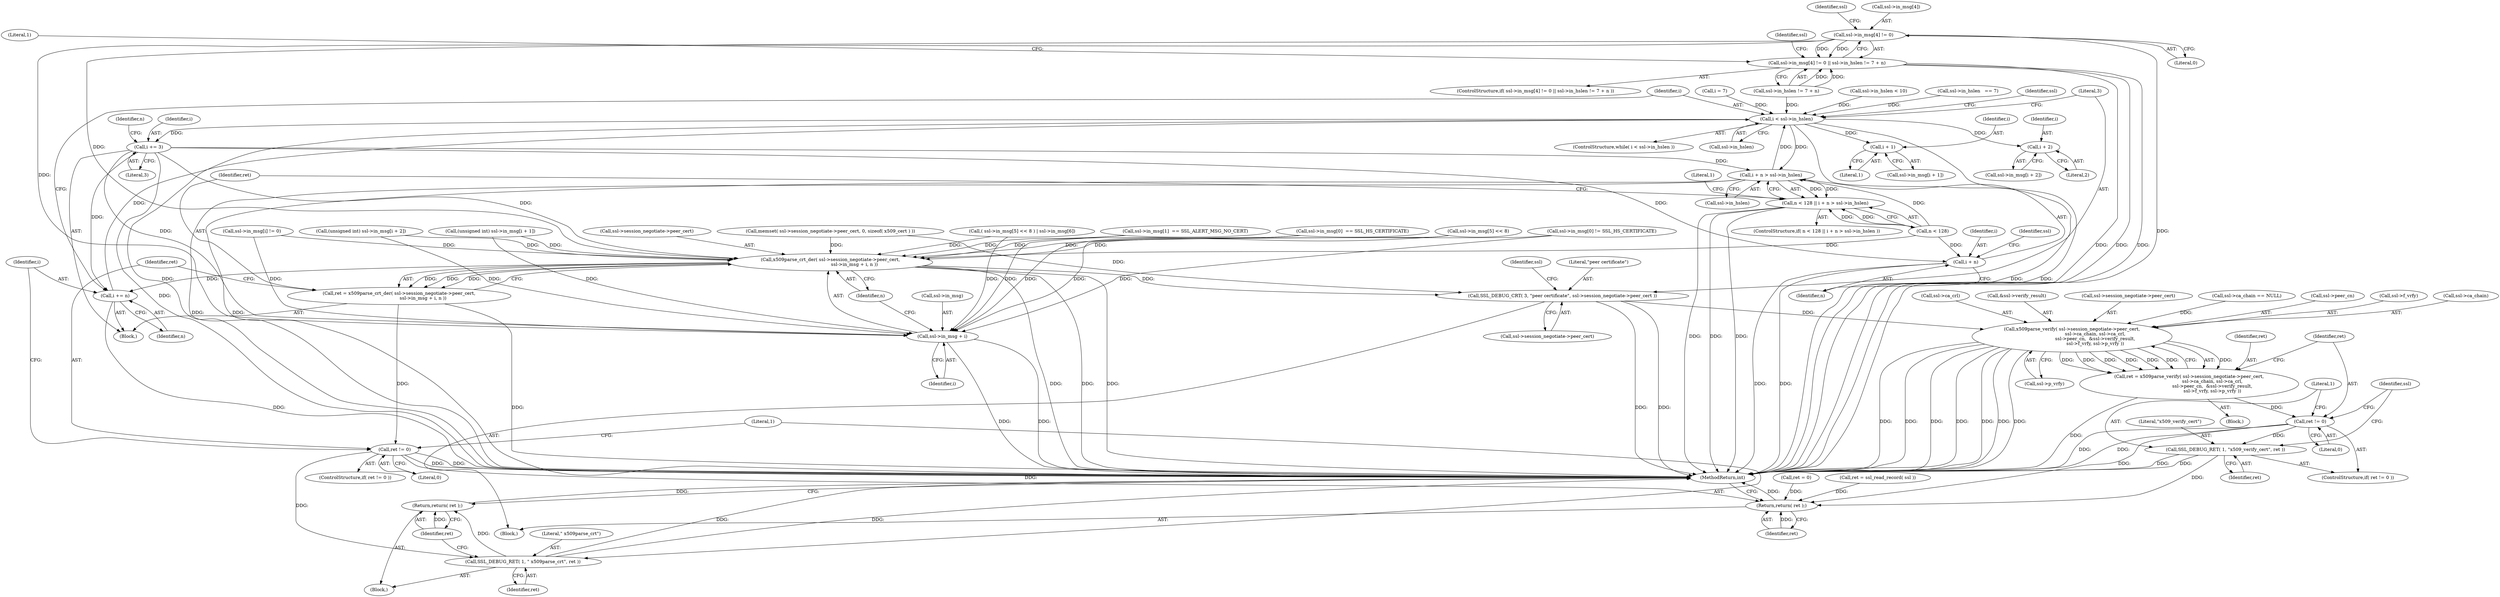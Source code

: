 digraph "0_polarssl_1922a4e6aade7b1d685af19d4d9339ddb5c02859@array" {
"1000330" [label="(Call,ssl->in_msg[4] != 0)"];
"1000329" [label="(Call,ssl->in_msg[4] != 0 || ssl->in_hslen != 7 + n)"];
"1000452" [label="(Call,x509parse_crt_der( ssl->session_negotiate->peer_cert,\n                                 ssl->in_msg + i, n ))"];
"1000450" [label="(Call,ret = x509parse_crt_der( ssl->session_negotiate->peer_cert,\n                                 ssl->in_msg + i, n ))"];
"1000465" [label="(Call,ret != 0)"];
"1000469" [label="(Call,SSL_DEBUG_RET( 1, \" x509parse_crt\", ret ))"];
"1000473" [label="(Return,return( ret );)"];
"1000552" [label="(Return,return( ret );)"];
"1000475" [label="(Call,i += n)"];
"1000386" [label="(Call,i < ssl->in_hslen)"];
"1000416" [label="(Call,i + 1)"];
"1000426" [label="(Call,i + 2)"];
"1000429" [label="(Call,i += 3)"];
"1000437" [label="(Call,i + n > ssl->in_hslen)"];
"1000433" [label="(Call,n < 128 || i + n > ssl->in_hslen)"];
"1000438" [label="(Call,i + n)"];
"1000458" [label="(Call,ssl->in_msg + i)"];
"1000478" [label="(Call,SSL_DEBUG_CRT( 3, \"peer certificate\", ssl->session_negotiate->peer_cert ))"];
"1000507" [label="(Call,x509parse_verify( ssl->session_negotiate->peer_cert,\n                                ssl->ca_chain, ssl->ca_crl,\n                                ssl->peer_cn,  &ssl->verify_result,\n                                ssl->f_vrfy, ssl->p_vrfy ))"];
"1000505" [label="(Call,ret = x509parse_verify( ssl->session_negotiate->peer_cert,\n                                ssl->ca_chain, ssl->ca_crl,\n                                ssl->peer_cn,  &ssl->verify_result,\n                                ssl->f_vrfy, ssl->p_vrfy ))"];
"1000533" [label="(Call,ret != 0)"];
"1000536" [label="(Call,SSL_DEBUG_RET( 1, \"x509_verify_cert\", ret ))"];
"1000494" [label="(Call,ssl->ca_chain == NULL)"];
"1000519" [label="(Call,ssl->peer_cn)"];
"1000382" [label="(Call,i = 7)"];
"1000453" [label="(Call,ssl->session_negotiate->peer_cert)"];
"1000391" [label="(Block,)"];
"1000477" [label="(Identifier,n)"];
"1000464" [label="(ControlStructure,if( ret != 0 ))"];
"1000469" [label="(Call,SSL_DEBUG_RET( 1, \" x509parse_crt\", ret ))"];
"1000533" [label="(Call,ret != 0)"];
"1000295" [label="(Call,ssl->in_msg[0] != SSL_HS_CERTIFICATE)"];
"1000475" [label="(Call,i += n)"];
"1000451" [label="(Identifier,ret)"];
"1000526" [label="(Call,ssl->f_vrfy)"];
"1000506" [label="(Identifier,ret)"];
"1000470" [label="(Literal,1)"];
"1000505" [label="(Call,ret = x509parse_verify( ssl->session_negotiate->peer_cert,\n                                ssl->ca_chain, ssl->ca_crl,\n                                ssl->peer_cn,  &ssl->verify_result,\n                                ssl->f_vrfy, ssl->p_vrfy ))"];
"1000492" [label="(Block,)"];
"1000532" [label="(ControlStructure,if( ret != 0 ))"];
"1000336" [label="(Literal,0)"];
"1000330" [label="(Call,ssl->in_msg[4] != 0)"];
"1000104" [label="(Block,)"];
"1000433" [label="(Call,n < 128 || i + n > ssl->in_hslen)"];
"1000466" [label="(Identifier,ret)"];
"1000479" [label="(Literal,3)"];
"1000418" [label="(Literal,1)"];
"1000437" [label="(Call,i + n > ssl->in_hslen)"];
"1000513" [label="(Call,ssl->ca_chain)"];
"1000302" [label="(Call,ssl->in_hslen < 10)"];
"1000232" [label="(Call,ssl->in_hslen   == 7)"];
"1000435" [label="(Identifier,n)"];
"1000478" [label="(Call,SSL_DEBUG_CRT( 3, \"peer certificate\", ssl->session_negotiate->peer_cert ))"];
"1000422" [label="(Call,ssl->in_msg[i + 2])"];
"1000428" [label="(Literal,2)"];
"1000432" [label="(ControlStructure,if( n < 128 || i + n > ssl->in_hslen ))"];
"1000346" [label="(Literal,1)"];
"1000536" [label="(Call,SSL_DEBUG_RET( 1, \"x509_verify_cert\", ret ))"];
"1000434" [label="(Call,n < 128)"];
"1000459" [label="(Call,ssl->in_msg)"];
"1000450" [label="(Call,ret = x509parse_crt_der( ssl->session_negotiate->peer_cert,\n                                 ssl->in_msg + i, n ))"];
"1000546" [label="(Call,ret = 0)"];
"1000481" [label="(Call,ssl->session_negotiate->peer_cert)"];
"1000535" [label="(Literal,0)"];
"1000329" [label="(Call,ssl->in_msg[4] != 0 || ssl->in_hslen != 7 + n)"];
"1000393" [label="(Call,ssl->in_msg[i] != 0)"];
"1000386" [label="(Call,i < ssl->in_hslen)"];
"1000430" [label="(Identifier,i)"];
"1000373" [label="(Call,memset( ssl->session_negotiate->peer_cert, 0, sizeof( x509_cert ) ))"];
"1000474" [label="(Identifier,ret)"];
"1000438" [label="(Call,i + n)"];
"1000140" [label="(Call,ret = ssl_read_record( ssl ))"];
"1000446" [label="(Literal,1)"];
"1000417" [label="(Identifier,i)"];
"1000385" [label="(ControlStructure,while( i < ssl->in_hslen ))"];
"1000529" [label="(Call,ssl->p_vrfy)"];
"1000463" [label="(Identifier,n)"];
"1000439" [label="(Identifier,i)"];
"1000507" [label="(Call,x509parse_verify( ssl->session_negotiate->peer_cert,\n                                ssl->ca_chain, ssl->ca_crl,\n                                ssl->peer_cn,  &ssl->verify_result,\n                                ssl->f_vrfy, ssl->p_vrfy ))"];
"1000355" [label="(Identifier,ssl)"];
"1000244" [label="(Call,ssl->in_msg[0]  == SSL_HS_CERTIFICATE)"];
"1000315" [label="(Call,( ssl->in_msg[5] << 8 ) | ssl->in_msg[6])"];
"1000537" [label="(Literal,1)"];
"1000426" [label="(Call,i + 2)"];
"1000396" [label="(Identifier,ssl)"];
"1000328" [label="(ControlStructure,if( ssl->in_msg[4] != 0 || ssl->in_hslen != 7 + n ))"];
"1000431" [label="(Literal,3)"];
"1000387" [label="(Identifier,i)"];
"1000190" [label="(Call,ssl->in_msg[1]  == SSL_ALERT_MSG_NO_CERT)"];
"1000516" [label="(Call,ssl->ca_crl)"];
"1000489" [label="(Identifier,ssl)"];
"1000442" [label="(Identifier,ssl)"];
"1000316" [label="(Call,ssl->in_msg[5] << 8)"];
"1000462" [label="(Identifier,i)"];
"1000429" [label="(Call,i += 3)"];
"1000468" [label="(Block,)"];
"1000420" [label="(Call,(unsigned int) ssl->in_msg[i + 2])"];
"1000452" [label="(Call,x509parse_crt_der( ssl->session_negotiate->peer_cert,\n                                 ssl->in_msg + i, n ))"];
"1000471" [label="(Literal,\" x509parse_crt\")"];
"1000476" [label="(Identifier,i)"];
"1000539" [label="(Identifier,ret)"];
"1000410" [label="(Call,(unsigned int) ssl->in_msg[i + 1])"];
"1000465" [label="(Call,ret != 0)"];
"1000554" [label="(MethodReturn,int)"];
"1000440" [label="(Identifier,n)"];
"1000534" [label="(Identifier,ret)"];
"1000480" [label="(Literal,\"peer certificate\")"];
"1000427" [label="(Identifier,i)"];
"1000553" [label="(Identifier,ret)"];
"1000388" [label="(Call,ssl->in_hslen)"];
"1000552" [label="(Return,return( ret );)"];
"1000522" [label="(Call,&ssl->verify_result)"];
"1000441" [label="(Call,ssl->in_hslen)"];
"1000339" [label="(Identifier,ssl)"];
"1000467" [label="(Literal,0)"];
"1000472" [label="(Identifier,ret)"];
"1000458" [label="(Call,ssl->in_msg + i)"];
"1000337" [label="(Call,ssl->in_hslen != 7 + n)"];
"1000543" [label="(Identifier,ssl)"];
"1000538" [label="(Literal,\"x509_verify_cert\")"];
"1000508" [label="(Call,ssl->session_negotiate->peer_cert)"];
"1000331" [label="(Call,ssl->in_msg[4])"];
"1000473" [label="(Return,return( ret );)"];
"1000416" [label="(Call,i + 1)"];
"1000412" [label="(Call,ssl->in_msg[i + 1])"];
"1000330" -> "1000329"  [label="AST: "];
"1000330" -> "1000336"  [label="CFG: "];
"1000331" -> "1000330"  [label="AST: "];
"1000336" -> "1000330"  [label="AST: "];
"1000339" -> "1000330"  [label="CFG: "];
"1000329" -> "1000330"  [label="CFG: "];
"1000330" -> "1000554"  [label="DDG: "];
"1000330" -> "1000329"  [label="DDG: "];
"1000330" -> "1000329"  [label="DDG: "];
"1000330" -> "1000452"  [label="DDG: "];
"1000330" -> "1000458"  [label="DDG: "];
"1000329" -> "1000328"  [label="AST: "];
"1000329" -> "1000337"  [label="CFG: "];
"1000337" -> "1000329"  [label="AST: "];
"1000346" -> "1000329"  [label="CFG: "];
"1000355" -> "1000329"  [label="CFG: "];
"1000329" -> "1000554"  [label="DDG: "];
"1000329" -> "1000554"  [label="DDG: "];
"1000329" -> "1000554"  [label="DDG: "];
"1000337" -> "1000329"  [label="DDG: "];
"1000337" -> "1000329"  [label="DDG: "];
"1000452" -> "1000450"  [label="AST: "];
"1000452" -> "1000463"  [label="CFG: "];
"1000453" -> "1000452"  [label="AST: "];
"1000458" -> "1000452"  [label="AST: "];
"1000463" -> "1000452"  [label="AST: "];
"1000450" -> "1000452"  [label="CFG: "];
"1000452" -> "1000554"  [label="DDG: "];
"1000452" -> "1000554"  [label="DDG: "];
"1000452" -> "1000554"  [label="DDG: "];
"1000452" -> "1000450"  [label="DDG: "];
"1000452" -> "1000450"  [label="DDG: "];
"1000452" -> "1000450"  [label="DDG: "];
"1000373" -> "1000452"  [label="DDG: "];
"1000393" -> "1000452"  [label="DDG: "];
"1000295" -> "1000452"  [label="DDG: "];
"1000410" -> "1000452"  [label="DDG: "];
"1000315" -> "1000452"  [label="DDG: "];
"1000316" -> "1000452"  [label="DDG: "];
"1000190" -> "1000452"  [label="DDG: "];
"1000420" -> "1000452"  [label="DDG: "];
"1000244" -> "1000452"  [label="DDG: "];
"1000429" -> "1000452"  [label="DDG: "];
"1000434" -> "1000452"  [label="DDG: "];
"1000452" -> "1000475"  [label="DDG: "];
"1000452" -> "1000478"  [label="DDG: "];
"1000450" -> "1000391"  [label="AST: "];
"1000451" -> "1000450"  [label="AST: "];
"1000466" -> "1000450"  [label="CFG: "];
"1000450" -> "1000554"  [label="DDG: "];
"1000450" -> "1000465"  [label="DDG: "];
"1000465" -> "1000464"  [label="AST: "];
"1000465" -> "1000467"  [label="CFG: "];
"1000466" -> "1000465"  [label="AST: "];
"1000467" -> "1000465"  [label="AST: "];
"1000470" -> "1000465"  [label="CFG: "];
"1000476" -> "1000465"  [label="CFG: "];
"1000465" -> "1000554"  [label="DDG: "];
"1000465" -> "1000554"  [label="DDG: "];
"1000465" -> "1000469"  [label="DDG: "];
"1000465" -> "1000552"  [label="DDG: "];
"1000469" -> "1000468"  [label="AST: "];
"1000469" -> "1000472"  [label="CFG: "];
"1000470" -> "1000469"  [label="AST: "];
"1000471" -> "1000469"  [label="AST: "];
"1000472" -> "1000469"  [label="AST: "];
"1000474" -> "1000469"  [label="CFG: "];
"1000469" -> "1000554"  [label="DDG: "];
"1000469" -> "1000554"  [label="DDG: "];
"1000469" -> "1000473"  [label="DDG: "];
"1000473" -> "1000468"  [label="AST: "];
"1000473" -> "1000474"  [label="CFG: "];
"1000474" -> "1000473"  [label="AST: "];
"1000554" -> "1000473"  [label="CFG: "];
"1000473" -> "1000554"  [label="DDG: "];
"1000474" -> "1000473"  [label="DDG: "];
"1000552" -> "1000104"  [label="AST: "];
"1000552" -> "1000553"  [label="CFG: "];
"1000553" -> "1000552"  [label="AST: "];
"1000554" -> "1000552"  [label="CFG: "];
"1000552" -> "1000554"  [label="DDG: "];
"1000553" -> "1000552"  [label="DDG: "];
"1000140" -> "1000552"  [label="DDG: "];
"1000533" -> "1000552"  [label="DDG: "];
"1000546" -> "1000552"  [label="DDG: "];
"1000536" -> "1000552"  [label="DDG: "];
"1000475" -> "1000391"  [label="AST: "];
"1000475" -> "1000477"  [label="CFG: "];
"1000476" -> "1000475"  [label="AST: "];
"1000477" -> "1000475"  [label="AST: "];
"1000387" -> "1000475"  [label="CFG: "];
"1000475" -> "1000554"  [label="DDG: "];
"1000475" -> "1000386"  [label="DDG: "];
"1000429" -> "1000475"  [label="DDG: "];
"1000386" -> "1000385"  [label="AST: "];
"1000386" -> "1000388"  [label="CFG: "];
"1000387" -> "1000386"  [label="AST: "];
"1000388" -> "1000386"  [label="AST: "];
"1000396" -> "1000386"  [label="CFG: "];
"1000479" -> "1000386"  [label="CFG: "];
"1000386" -> "1000554"  [label="DDG: "];
"1000386" -> "1000554"  [label="DDG: "];
"1000386" -> "1000554"  [label="DDG: "];
"1000382" -> "1000386"  [label="DDG: "];
"1000232" -> "1000386"  [label="DDG: "];
"1000302" -> "1000386"  [label="DDG: "];
"1000337" -> "1000386"  [label="DDG: "];
"1000437" -> "1000386"  [label="DDG: "];
"1000386" -> "1000416"  [label="DDG: "];
"1000386" -> "1000426"  [label="DDG: "];
"1000386" -> "1000429"  [label="DDG: "];
"1000386" -> "1000437"  [label="DDG: "];
"1000416" -> "1000412"  [label="AST: "];
"1000416" -> "1000418"  [label="CFG: "];
"1000417" -> "1000416"  [label="AST: "];
"1000418" -> "1000416"  [label="AST: "];
"1000412" -> "1000416"  [label="CFG: "];
"1000426" -> "1000422"  [label="AST: "];
"1000426" -> "1000428"  [label="CFG: "];
"1000427" -> "1000426"  [label="AST: "];
"1000428" -> "1000426"  [label="AST: "];
"1000422" -> "1000426"  [label="CFG: "];
"1000429" -> "1000391"  [label="AST: "];
"1000429" -> "1000431"  [label="CFG: "];
"1000430" -> "1000429"  [label="AST: "];
"1000431" -> "1000429"  [label="AST: "];
"1000435" -> "1000429"  [label="CFG: "];
"1000429" -> "1000554"  [label="DDG: "];
"1000429" -> "1000437"  [label="DDG: "];
"1000429" -> "1000438"  [label="DDG: "];
"1000429" -> "1000458"  [label="DDG: "];
"1000437" -> "1000433"  [label="AST: "];
"1000437" -> "1000441"  [label="CFG: "];
"1000438" -> "1000437"  [label="AST: "];
"1000441" -> "1000437"  [label="AST: "];
"1000433" -> "1000437"  [label="CFG: "];
"1000437" -> "1000554"  [label="DDG: "];
"1000437" -> "1000554"  [label="DDG: "];
"1000437" -> "1000433"  [label="DDG: "];
"1000437" -> "1000433"  [label="DDG: "];
"1000434" -> "1000437"  [label="DDG: "];
"1000433" -> "1000432"  [label="AST: "];
"1000433" -> "1000434"  [label="CFG: "];
"1000434" -> "1000433"  [label="AST: "];
"1000446" -> "1000433"  [label="CFG: "];
"1000451" -> "1000433"  [label="CFG: "];
"1000433" -> "1000554"  [label="DDG: "];
"1000433" -> "1000554"  [label="DDG: "];
"1000433" -> "1000554"  [label="DDG: "];
"1000434" -> "1000433"  [label="DDG: "];
"1000434" -> "1000433"  [label="DDG: "];
"1000438" -> "1000440"  [label="CFG: "];
"1000439" -> "1000438"  [label="AST: "];
"1000440" -> "1000438"  [label="AST: "];
"1000442" -> "1000438"  [label="CFG: "];
"1000438" -> "1000554"  [label="DDG: "];
"1000438" -> "1000554"  [label="DDG: "];
"1000434" -> "1000438"  [label="DDG: "];
"1000458" -> "1000462"  [label="CFG: "];
"1000459" -> "1000458"  [label="AST: "];
"1000462" -> "1000458"  [label="AST: "];
"1000463" -> "1000458"  [label="CFG: "];
"1000458" -> "1000554"  [label="DDG: "];
"1000458" -> "1000554"  [label="DDG: "];
"1000393" -> "1000458"  [label="DDG: "];
"1000295" -> "1000458"  [label="DDG: "];
"1000410" -> "1000458"  [label="DDG: "];
"1000315" -> "1000458"  [label="DDG: "];
"1000316" -> "1000458"  [label="DDG: "];
"1000190" -> "1000458"  [label="DDG: "];
"1000420" -> "1000458"  [label="DDG: "];
"1000244" -> "1000458"  [label="DDG: "];
"1000478" -> "1000104"  [label="AST: "];
"1000478" -> "1000481"  [label="CFG: "];
"1000479" -> "1000478"  [label="AST: "];
"1000480" -> "1000478"  [label="AST: "];
"1000481" -> "1000478"  [label="AST: "];
"1000489" -> "1000478"  [label="CFG: "];
"1000478" -> "1000554"  [label="DDG: "];
"1000478" -> "1000554"  [label="DDG: "];
"1000373" -> "1000478"  [label="DDG: "];
"1000478" -> "1000507"  [label="DDG: "];
"1000507" -> "1000505"  [label="AST: "];
"1000507" -> "1000529"  [label="CFG: "];
"1000508" -> "1000507"  [label="AST: "];
"1000513" -> "1000507"  [label="AST: "];
"1000516" -> "1000507"  [label="AST: "];
"1000519" -> "1000507"  [label="AST: "];
"1000522" -> "1000507"  [label="AST: "];
"1000526" -> "1000507"  [label="AST: "];
"1000529" -> "1000507"  [label="AST: "];
"1000505" -> "1000507"  [label="CFG: "];
"1000507" -> "1000554"  [label="DDG: "];
"1000507" -> "1000554"  [label="DDG: "];
"1000507" -> "1000554"  [label="DDG: "];
"1000507" -> "1000554"  [label="DDG: "];
"1000507" -> "1000554"  [label="DDG: "];
"1000507" -> "1000554"  [label="DDG: "];
"1000507" -> "1000554"  [label="DDG: "];
"1000507" -> "1000505"  [label="DDG: "];
"1000507" -> "1000505"  [label="DDG: "];
"1000507" -> "1000505"  [label="DDG: "];
"1000507" -> "1000505"  [label="DDG: "];
"1000507" -> "1000505"  [label="DDG: "];
"1000507" -> "1000505"  [label="DDG: "];
"1000507" -> "1000505"  [label="DDG: "];
"1000494" -> "1000507"  [label="DDG: "];
"1000505" -> "1000492"  [label="AST: "];
"1000506" -> "1000505"  [label="AST: "];
"1000534" -> "1000505"  [label="CFG: "];
"1000505" -> "1000554"  [label="DDG: "];
"1000505" -> "1000533"  [label="DDG: "];
"1000533" -> "1000532"  [label="AST: "];
"1000533" -> "1000535"  [label="CFG: "];
"1000534" -> "1000533"  [label="AST: "];
"1000535" -> "1000533"  [label="AST: "];
"1000537" -> "1000533"  [label="CFG: "];
"1000543" -> "1000533"  [label="CFG: "];
"1000533" -> "1000554"  [label="DDG: "];
"1000533" -> "1000554"  [label="DDG: "];
"1000533" -> "1000536"  [label="DDG: "];
"1000536" -> "1000532"  [label="AST: "];
"1000536" -> "1000539"  [label="CFG: "];
"1000537" -> "1000536"  [label="AST: "];
"1000538" -> "1000536"  [label="AST: "];
"1000539" -> "1000536"  [label="AST: "];
"1000543" -> "1000536"  [label="CFG: "];
"1000536" -> "1000554"  [label="DDG: "];
"1000536" -> "1000554"  [label="DDG: "];
}

